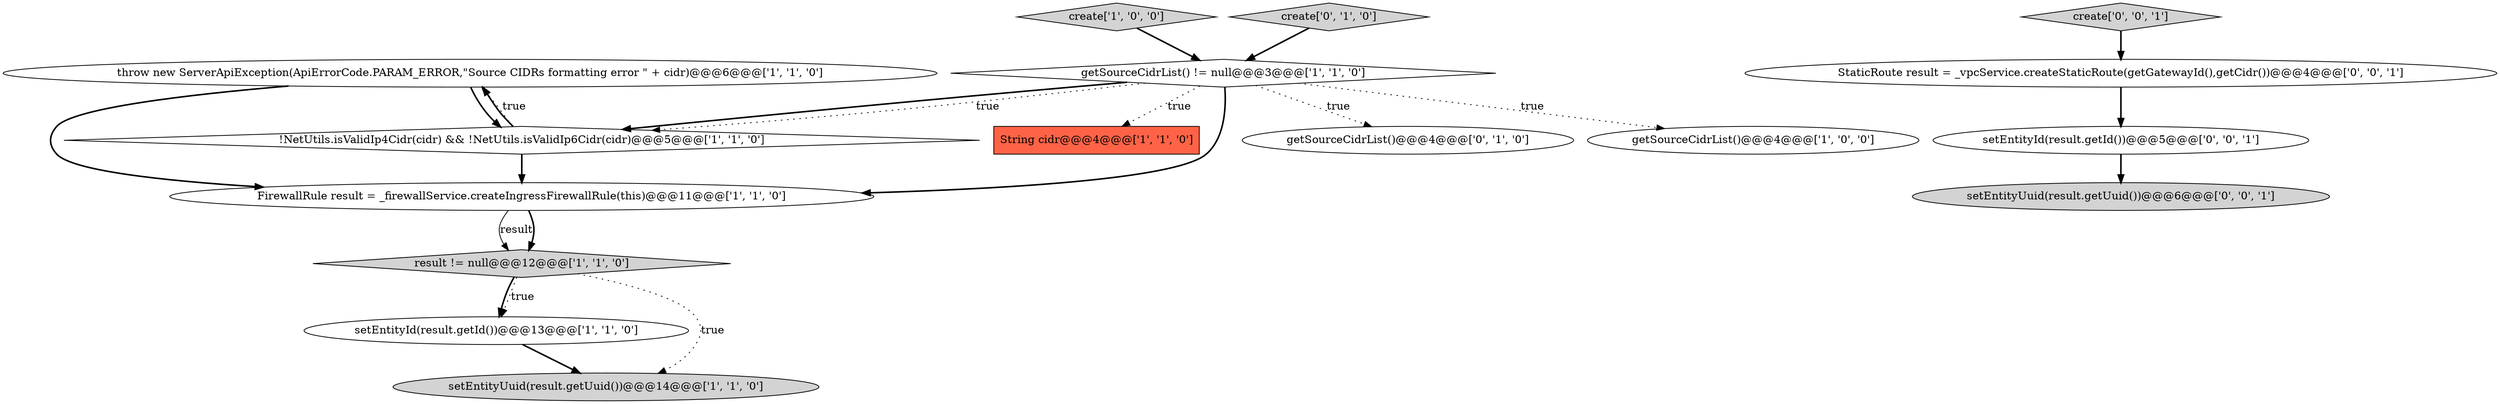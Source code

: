 digraph {
9 [style = filled, label = "setEntityId(result.getId())@@@13@@@['1', '1', '0']", fillcolor = white, shape = ellipse image = "AAA0AAABBB1BBB"];
8 [style = filled, label = "String cidr@@@4@@@['1', '1', '0']", fillcolor = tomato, shape = box image = "AAA0AAABBB1BBB"];
6 [style = filled, label = "throw new ServerApiException(ApiErrorCode.PARAM_ERROR,\"Source CIDRs formatting error \" + cidr)@@@6@@@['1', '1', '0']", fillcolor = white, shape = ellipse image = "AAA0AAABBB1BBB"];
15 [style = filled, label = "create['0', '0', '1']", fillcolor = lightgray, shape = diamond image = "AAA0AAABBB3BBB"];
2 [style = filled, label = "getSourceCidrList() != null@@@3@@@['1', '1', '0']", fillcolor = white, shape = diamond image = "AAA0AAABBB1BBB"];
13 [style = filled, label = "StaticRoute result = _vpcService.createStaticRoute(getGatewayId(),getCidr())@@@4@@@['0', '0', '1']", fillcolor = white, shape = ellipse image = "AAA0AAABBB3BBB"];
5 [style = filled, label = "create['1', '0', '0']", fillcolor = lightgray, shape = diamond image = "AAA0AAABBB1BBB"];
12 [style = filled, label = "setEntityUuid(result.getUuid())@@@6@@@['0', '0', '1']", fillcolor = lightgray, shape = ellipse image = "AAA0AAABBB3BBB"];
14 [style = filled, label = "setEntityId(result.getId())@@@5@@@['0', '0', '1']", fillcolor = white, shape = ellipse image = "AAA0AAABBB3BBB"];
4 [style = filled, label = "result != null@@@12@@@['1', '1', '0']", fillcolor = lightgray, shape = diamond image = "AAA0AAABBB1BBB"];
1 [style = filled, label = "FirewallRule result = _firewallService.createIngressFirewallRule(this)@@@11@@@['1', '1', '0']", fillcolor = white, shape = ellipse image = "AAA0AAABBB1BBB"];
7 [style = filled, label = "setEntityUuid(result.getUuid())@@@14@@@['1', '1', '0']", fillcolor = lightgray, shape = ellipse image = "AAA0AAABBB1BBB"];
10 [style = filled, label = "getSourceCidrList()@@@4@@@['0', '1', '0']", fillcolor = white, shape = ellipse image = "AAA0AAABBB2BBB"];
0 [style = filled, label = "!NetUtils.isValidIp4Cidr(cidr) && !NetUtils.isValidIp6Cidr(cidr)@@@5@@@['1', '1', '0']", fillcolor = white, shape = diamond image = "AAA0AAABBB1BBB"];
11 [style = filled, label = "create['0', '1', '0']", fillcolor = lightgray, shape = diamond image = "AAA0AAABBB2BBB"];
3 [style = filled, label = "getSourceCidrList()@@@4@@@['1', '0', '0']", fillcolor = white, shape = ellipse image = "AAA0AAABBB1BBB"];
0->6 [style = bold, label=""];
5->2 [style = bold, label=""];
0->6 [style = dotted, label="true"];
2->3 [style = dotted, label="true"];
2->8 [style = dotted, label="true"];
1->4 [style = solid, label="result"];
4->7 [style = dotted, label="true"];
6->0 [style = bold, label=""];
14->12 [style = bold, label=""];
0->1 [style = bold, label=""];
11->2 [style = bold, label=""];
2->10 [style = dotted, label="true"];
4->9 [style = bold, label=""];
2->1 [style = bold, label=""];
15->13 [style = bold, label=""];
1->4 [style = bold, label=""];
4->9 [style = dotted, label="true"];
2->0 [style = bold, label=""];
2->0 [style = dotted, label="true"];
13->14 [style = bold, label=""];
6->1 [style = bold, label=""];
9->7 [style = bold, label=""];
}
